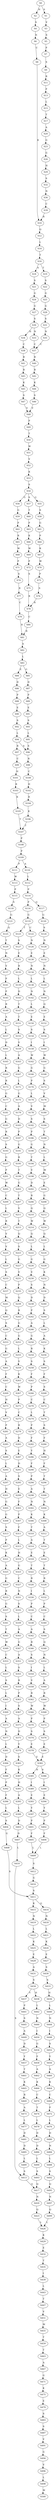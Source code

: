 strict digraph  {
	S0 -> S1 [ label = S ];
	S0 -> S2 [ label = H ];
	S1 -> S3 [ label = V ];
	S2 -> S4 [ label = S ];
	S3 -> S5 [ label = S ];
	S4 -> S6 [ label = N ];
	S5 -> S7 [ label = P ];
	S6 -> S8 [ label = C ];
	S7 -> S9 [ label = S ];
	S8 -> S10 [ label = R ];
	S9 -> S11 [ label = R ];
	S10 -> S12 [ label = Q ];
	S11 -> S13 [ label = P ];
	S12 -> S14 [ label = L ];
	S13 -> S15 [ label = L ];
	S14 -> S16 [ label = T ];
	S15 -> S17 [ label = T ];
	S16 -> S18 [ label = A ];
	S16 -> S19 [ label = T ];
	S17 -> S20 [ label = A ];
	S18 -> S21 [ label = S ];
	S19 -> S22 [ label = S ];
	S20 -> S23 [ label = G ];
	S21 -> S24 [ label = G ];
	S22 -> S25 [ label = G ];
	S23 -> S26 [ label = G ];
	S24 -> S27 [ label = G ];
	S25 -> S28 [ label = G ];
	S26 -> S29 [ label = H ];
	S27 -> S30 [ label = S ];
	S28 -> S31 [ label = S ];
	S29 -> S32 [ label = S ];
	S30 -> S33 [ label = N ];
	S30 -> S34 [ label = H ];
	S31 -> S35 [ label = N ];
	S32 -> S36 [ label = N ];
	S33 -> S37 [ label = C ];
	S34 -> S38 [ label = C ];
	S35 -> S37 [ label = C ];
	S36 -> S39 [ label = C ];
	S37 -> S40 [ label = R ];
	S38 -> S41 [ label = R ];
	S39 -> S10 [ label = R ];
	S40 -> S42 [ label = R ];
	S41 -> S43 [ label = R ];
	S42 -> S44 [ label = K ];
	S43 -> S45 [ label = K ];
	S44 -> S46 [ label = S ];
	S45 -> S47 [ label = S ];
	S46 -> S48 [ label = V ];
	S47 -> S48 [ label = V ];
	S48 -> S49 [ label = P ];
	S49 -> S50 [ label = T ];
	S50 -> S51 [ label = W ];
	S51 -> S52 [ label = V ];
	S52 -> S53 [ label = K ];
	S53 -> S54 [ label = S ];
	S54 -> S55 [ label = G ];
	S54 -> S56 [ label = G ];
	S54 -> S57 [ label = S ];
	S55 -> S58 [ label = S ];
	S56 -> S59 [ label = G ];
	S57 -> S60 [ label = T ];
	S58 -> S61 [ label = G ];
	S59 -> S62 [ label = P ];
	S60 -> S63 [ label = P ];
	S61 -> S64 [ label = P ];
	S62 -> S65 [ label = R ];
	S63 -> S66 [ label = K ];
	S64 -> S67 [ label = K ];
	S65 -> S68 [ label = W ];
	S66 -> S69 [ label = W ];
	S67 -> S70 [ label = W ];
	S68 -> S71 [ label = P ];
	S69 -> S72 [ label = P ];
	S70 -> S73 [ label = P ];
	S71 -> S74 [ label = S ];
	S72 -> S75 [ label = S ];
	S73 -> S76 [ label = S ];
	S74 -> S77 [ label = R ];
	S75 -> S78 [ label = R ];
	S76 -> S78 [ label = R ];
	S77 -> S79 [ label = C ];
	S78 -> S80 [ label = C ];
	S79 -> S81 [ label = R ];
	S80 -> S81 [ label = R ];
	S81 -> S82 [ label = A ];
	S82 -> S83 [ label = L ];
	S83 -> S84 [ label = E ];
	S83 -> S85 [ label = G ];
	S84 -> S86 [ label = D ];
	S85 -> S87 [ label = D ];
	S86 -> S88 [ label = P ];
	S87 -> S89 [ label = P ];
	S88 -> S90 [ label = E ];
	S89 -> S91 [ label = E ];
	S90 -> S92 [ label = S ];
	S91 -> S93 [ label = S ];
	S92 -> S94 [ label = L ];
	S93 -> S95 [ label = L ];
	S94 -> S96 [ label = S ];
	S94 -> S97 [ label = R ];
	S95 -> S96 [ label = S ];
	S96 -> S98 [ label = R ];
	S97 -> S99 [ label = C ];
	S98 -> S100 [ label = C ];
	S99 -> S101 [ label = H ];
	S100 -> S102 [ label = H ];
	S101 -> S103 [ label = R ];
	S102 -> S104 [ label = R ];
	S103 -> S105 [ label = K ];
	S104 -> S106 [ label = K ];
	S105 -> S107 [ label = T ];
	S106 -> S107 [ label = T ];
	S107 -> S108 [ label = P ];
	S108 -> S109 [ label = P ];
	S109 -> S110 [ label = A ];
	S109 -> S111 [ label = P ];
	S110 -> S112 [ label = L ];
	S111 -> S113 [ label = W ];
	S112 -> S114 [ label = P ];
	S113 -> S115 [ label = P ];
	S114 -> S116 [ label = P ];
	S114 -> S117 [ label = Q ];
	S115 -> S118 [ label = S ];
	S116 -> S119 [ label = G ];
	S117 -> S120 [ label = G ];
	S118 -> S121 [ label = G ];
	S119 -> S122 [ label = C ];
	S119 -> S123 [ label = T ];
	S120 -> S124 [ label = S ];
	S121 -> S125 [ label = Q ];
	S122 -> S126 [ label = N ];
	S123 -> S127 [ label = S ];
	S124 -> S128 [ label = N ];
	S125 -> S129 [ label = T ];
	S126 -> S130 [ label = E ];
	S127 -> S131 [ label = E ];
	S128 -> S132 [ label = E ];
	S129 -> S133 [ label = N ];
	S130 -> S134 [ label = N ];
	S131 -> S135 [ label = R ];
	S132 -> S136 [ label = N ];
	S133 -> S137 [ label = V ];
	S134 -> S138 [ label = L ];
	S135 -> S139 [ label = L ];
	S136 -> S140 [ label = L ];
	S137 -> S141 [ label = P ];
	S138 -> S142 [ label = N ];
	S139 -> S143 [ label = D ];
	S140 -> S144 [ label = N ];
	S141 -> S145 [ label = P ];
	S142 -> S146 [ label = L ];
	S143 -> S147 [ label = T ];
	S144 -> S148 [ label = Q ];
	S145 -> S149 [ label = R ];
	S146 -> S150 [ label = E ];
	S147 -> S151 [ label = T ];
	S148 -> S152 [ label = E ];
	S149 -> S153 [ label = A ];
	S150 -> S154 [ label = S ];
	S151 -> S155 [ label = S ];
	S152 -> S156 [ label = S ];
	S153 -> S157 [ label = L ];
	S154 -> S158 [ label = I ];
	S155 -> S159 [ label = V ];
	S156 -> S160 [ label = I ];
	S157 -> S161 [ label = D ];
	S158 -> S162 [ label = W ];
	S159 -> S163 [ label = A ];
	S160 -> S164 [ label = W ];
	S161 -> S165 [ label = L ];
	S162 -> S166 [ label = G ];
	S163 -> S167 [ label = G ];
	S164 -> S168 [ label = G ];
	S165 -> S169 [ label = R ];
	S166 -> S170 [ label = P ];
	S167 -> S171 [ label = L ];
	S168 -> S172 [ label = S ];
	S169 -> S173 [ label = R ];
	S170 -> S174 [ label = L ];
	S171 -> S175 [ label = G ];
	S172 -> S176 [ label = V ];
	S173 -> S177 [ label = G ];
	S174 -> S178 [ label = V ];
	S175 -> S179 [ label = A ];
	S176 -> S180 [ label = M ];
	S177 -> S181 [ label = C ];
	S178 -> S182 [ label = S ];
	S179 -> S183 [ label = D ];
	S180 -> S184 [ label = S ];
	S181 -> S185 [ label = G ];
	S182 -> S186 [ label = P ];
	S183 -> S187 [ label = P ];
	S184 -> S188 [ label = T ];
	S185 -> S189 [ label = R ];
	S186 -> S190 [ label = G ];
	S187 -> S191 [ label = G ];
	S188 -> S192 [ label = N ];
	S189 -> S193 [ label = S ];
	S190 -> S194 [ label = T ];
	S191 -> S195 [ label = R ];
	S192 -> S196 [ label = L ];
	S193 -> S197 [ label = G ];
	S194 -> S198 [ label = V ];
	S195 -> S199 [ label = T ];
	S196 -> S200 [ label = M ];
	S197 -> S201 [ label = P ];
	S198 -> S202 [ label = D ];
	S199 -> S203 [ label = G ];
	S200 -> S204 [ label = E ];
	S201 -> S205 [ label = W ];
	S202 -> S206 [ label = R ];
	S203 -> S207 [ label = T ];
	S204 -> S208 [ label = G ];
	S205 -> S209 [ label = C ];
	S206 -> S210 [ label = Q ];
	S207 -> S211 [ label = V ];
	S208 -> S212 [ label = Q ];
	S209 -> S213 [ label = L ];
	S210 -> S214 [ label = W ];
	S211 -> S215 [ label = T ];
	S212 -> S216 [ label = W ];
	S213 -> S217 [ label = R ];
	S214 -> S218 [ label = Q ];
	S215 -> S219 [ label = Q ];
	S216 -> S220 [ label = Q ];
	S217 -> S221 [ label = V ];
	S218 -> S222 [ label = L ];
	S219 -> S223 [ label = S ];
	S220 -> S224 [ label = L ];
	S221 -> S225 [ label = V ];
	S222 -> S226 [ label = G ];
	S223 -> S227 [ label = G ];
	S224 -> S228 [ label = G ];
	S225 -> S229 [ label = L ];
	S226 -> S230 [ label = V ];
	S227 -> S231 [ label = V ];
	S228 -> S232 [ label = K ];
	S229 -> S233 [ label = S ];
	S230 -> S234 [ label = S ];
	S231 -> S235 [ label = P ];
	S232 -> S236 [ label = N ];
	S233 -> S237 [ label = C ];
	S234 -> S238 [ label = D ];
	S235 -> S239 [ label = Q ];
	S236 -> S240 [ label = D ];
	S237 -> S241 [ label = M ];
	S238 -> S242 [ label = P ];
	S239 -> S243 [ label = R ];
	S240 -> S244 [ label = S ];
	S241 -> S245 [ label = Q ];
	S242 -> S246 [ label = A ];
	S243 -> S247 [ label = G ];
	S244 -> S248 [ label = L ];
	S245 -> S249 [ label = S ];
	S246 -> S250 [ label = G ];
	S247 -> S251 [ label = G ];
	S248 -> S252 [ label = A ];
	S249 -> S253 [ label = C ];
	S250 -> S254 [ label = R ];
	S251 -> S255 [ label = L ];
	S252 -> S256 [ label = K ];
	S253 -> S257 [ label = G ];
	S254 -> S258 [ label = S ];
	S255 -> S259 [ label = V ];
	S256 -> S260 [ label = S ];
	S257 -> S261 [ label = A ];
	S258 -> S262 [ label = F ];
	S259 -> S263 [ label = K ];
	S260 -> S264 [ label = F ];
	S261 -> S265 [ label = F ];
	S262 -> S266 [ label = P ];
	S263 -> S267 [ label = W ];
	S264 -> S268 [ label = S ];
	S265 -> S269 [ label = C ];
	S266 -> S270 [ label = C ];
	S267 -> S271 [ label = P ];
	S268 -> S272 [ label = C ];
	S269 -> S273 [ label = H ];
	S270 -> S274 [ label = L ];
	S271 -> S275 [ label = C ];
	S272 -> S276 [ label = T ];
	S273 -> S277 [ label = V ];
	S274 -> S278 [ label = P ];
	S275 -> S279 [ label = R ];
	S276 -> S280 [ label = S ];
	S277 -> S281 [ label = P ];
	S278 -> S282 [ label = F ];
	S279 -> S283 [ label = D ];
	S280 -> S284 [ label = F ];
	S281 -> S285 [ label = A ];
	S282 -> S286 [ label = Y ];
	S283 -> S287 [ label = E ];
	S284 -> S288 [ label = H ];
	S285 -> S289 [ label = S ];
	S286 -> S290 [ label = F ];
	S287 -> S291 [ label = D ];
	S288 -> S292 [ label = F ];
	S289 -> S293 [ label = L ];
	S290 -> S294 [ label = P ];
	S291 -> S295 [ label = S ];
	S292 -> S296 [ label = T ];
	S293 -> S297 [ label = A ];
	S294 -> S298 [ label = A ];
	S295 -> S299 [ label = E ];
	S296 -> S300 [ label = T ];
	S297 -> S301 [ label = H ];
	S298 -> S302 [ label = N ];
	S299 -> S303 [ label = F ];
	S300 -> S304 [ label = N ];
	S301 -> S305 [ label = G ];
	S302 -> S306 [ label = K ];
	S303 -> S307 [ label = P ];
	S304 -> S308 [ label = K ];
	S305 -> S309 [ label = G ];
	S306 -> S310 [ label = T ];
	S307 -> S311 [ label = F ];
	S308 -> S312 [ label = A ];
	S309 -> S313 [ label = S ];
	S310 -> S314 [ label = A ];
	S311 -> S315 [ label = L ];
	S312 -> S316 [ label = T ];
	S313 -> S317 [ label = P ];
	S314 -> S318 [ label = E ];
	S315 -> S319 [ label = H ];
	S316 -> S320 [ label = E ];
	S317 -> S321 [ label = K ];
	S318 -> S322 [ label = T ];
	S319 -> S323 [ label = G ];
	S320 -> S324 [ label = T ];
	S321 -> S325 [ label = A ];
	S322 -> S326 [ label = R ];
	S323 -> S327 [ label = C ];
	S324 -> S328 [ label = R ];
	S325 -> S329 [ label = G ];
	S326 -> S330 [ label = I ];
	S327 -> S331 [ label = N ];
	S328 -> S332 [ label = L ];
	S329 -> S333 [ label = R ];
	S330 -> S334 [ label = P ];
	S331 -> S335 [ label = S ];
	S332 -> S336 [ label = P ];
	S333 -> S337 [ label = G ];
	S334 -> S338 [ label = C ];
	S335 -> S339 [ label = L ];
	S336 -> S340 [ label = C ];
	S337 -> S341 [ label = S ];
	S338 -> S342 [ label = A ];
	S339 -> S343 [ label = A ];
	S340 -> S344 [ label = S ];
	S341 -> S345 [ label = T ];
	S342 -> S346 [ label = R ];
	S343 -> S347 [ label = G ];
	S344 -> S348 [ label = Q ];
	S345 -> S349 [ label = W ];
	S346 -> S350 [ label = S ];
	S347 -> S351 [ label = A ];
	S348 -> S352 [ label = N ];
	S349 -> S353 [ label = C ];
	S350 -> S354 [ label = I ];
	S351 -> S355 [ label = S ];
	S352 -> S356 [ label = L ];
	S353 -> S357 [ label = L ];
	S354 -> S358 [ label = V ];
	S355 -> S359 [ label = R ];
	S356 -> S360 [ label = A ];
	S357 -> S361 [ label = S ];
	S358 -> S362 [ label = R ];
	S359 -> S363 [ label = P ];
	S360 -> S364 [ label = R ];
	S361 -> S365 [ label = L ];
	S362 -> S366 [ label = W ];
	S363 -> S367 [ label = S ];
	S364 -> S368 [ label = W ];
	S365 -> S369 [ label = I ];
	S366 -> S370 [ label = P ];
	S367 -> S371 [ label = A ];
	S368 -> S372 [ label = P ];
	S369 -> S373 [ label = A ];
	S370 -> S374 [ label = S ];
	S371 -> S375 [ label = D ];
	S372 -> S376 [ label = S ];
	S373 -> S377 [ label = N ];
	S374 -> S378 [ label = E ];
	S375 -> S379 [ label = Y ];
	S376 -> S380 [ label = E ];
	S377 -> S381 [ label = L ];
	S378 -> S382 [ label = E ];
	S379 -> S383 [ label = S ];
	S380 -> S382 [ label = E ];
	S381 -> S384 [ label = D ];
	S382 -> S385 [ label = H ];
	S382 -> S386 [ label = S ];
	S383 -> S387 [ label = K ];
	S384 -> S388 [ label = F ];
	S385 -> S389 [ label = I ];
	S386 -> S390 [ label = I ];
	S387 -> S391 [ label = H ];
	S388 -> S392 [ label = P ];
	S389 -> S393 [ label = E ];
	S390 -> S394 [ label = E ];
	S391 -> S395 [ label = A ];
	S392 -> S396 [ label = F ];
	S393 -> S397 [ label = Y ];
	S394 -> S398 [ label = Y ];
	S395 -> S399 [ label = L ];
	S396 -> S400 [ label = L ];
	S397 -> S401 [ label = P ];
	S398 -> S402 [ label = P ];
	S399 -> S403 [ label = D ];
	S400 -> S404 [ label = S ];
	S401 -> S405 [ label = F ];
	S402 -> S406 [ label = F ];
	S403 -> S407 [ label = D ];
	S404 -> S408 [ label = G ];
	S405 -> S409 [ label = L ];
	S406 -> S409 [ label = L ];
	S407 -> S410 [ label = L ];
	S408 -> S411 [ label = S ];
	S409 -> S412 [ label = S ];
	S410 -> S413 [ label = S ];
	S411 -> S414 [ label = Q ];
	S411 -> S415 [ label = K ];
	S412 -> S416 [ label = G ];
	S413 -> S417 [ label = Q ];
	S414 -> S418 [ label = N ];
	S415 -> S419 [ label = N ];
	S416 -> S411 [ label = S ];
	S417 -> S420 [ label = N ];
	S418 -> S421 [ label = L ];
	S419 -> S422 [ label = L ];
	S420 -> S423 [ label = Q ];
	S421 -> S424 [ label = K ];
	S422 -> S425 [ label = K ];
	S423 -> S426 [ label = L ];
	S424 -> S427 [ label = E ];
	S425 -> S428 [ label = E ];
	S426 -> S429 [ label = K ];
	S427 -> S430 [ label = S ];
	S428 -> S431 [ label = A ];
	S429 -> S432 [ label = E ];
	S430 -> S433 [ label = S ];
	S431 -> S434 [ label = S ];
	S432 -> S435 [ label = T ];
	S433 -> S436 [ label = H ];
	S434 -> S437 [ label = Y ];
	S434 -> S438 [ label = H ];
	S435 -> S439 [ label = I ];
	S436 -> S440 [ label = L ];
	S437 -> S441 [ label = P ];
	S438 -> S442 [ label = L ];
	S439 -> S443 [ label = L ];
	S440 -> S444 [ label = N ];
	S441 -> S445 [ label = S ];
	S442 -> S446 [ label = N ];
	S443 -> S447 [ label = T ];
	S444 -> S448 [ label = I ];
	S445 -> S449 [ label = A ];
	S446 -> S450 [ label = I ];
	S447 -> S451 [ label = V ];
	S448 -> S452 [ label = S ];
	S449 -> S453 [ label = D ];
	S450 -> S454 [ label = G ];
	S451 -> S455 [ label = M ];
	S452 -> S456 [ label = Y ];
	S453 -> S457 [ label = Y ];
	S454 -> S458 [ label = F ];
	S455 -> S459 [ label = T ];
	S456 -> S460 [ label = A ];
	S457 -> S461 [ label = T ];
	S458 -> S462 [ label = A ];
	S459 -> S463 [ label = T ];
	S460 -> S464 [ label = K ];
	S461 -> S465 [ label = K ];
	S462 -> S466 [ label = K ];
	S463 -> S467 [ label = A ];
	S464 -> S468 [ label = C ];
	S465 -> S469 [ label = R ];
	S466 -> S470 [ label = C ];
	S467 -> S471 [ label = G ];
	S468 -> S472 [ label = P ];
	S469 -> S473 [ label = A ];
	S470 -> S474 [ label = T ];
	S471 -> S475 [ label = K ];
	S472 -> S476 [ label = L ];
	S473 -> S477 [ label = L ];
	S474 -> S478 [ label = L ];
	S475 -> S479 [ label = E ];
	S476 -> S480 [ label = D ];
	S477 -> S481 [ label = D ];
	S478 -> S482 [ label = D ];
	S479 -> S483 [ label = S ];
	S480 -> S484 [ label = N ];
	S481 -> S485 [ label = D ];
	S482 -> S486 [ label = D ];
	S483 -> S487 [ label = S ];
	S484 -> S488 [ label = L ];
	S485 -> S489 [ label = L ];
	S486 -> S490 [ label = L ];
	S487 -> S491 [ label = V ];
	S488 -> S492 [ label = S ];
	S489 -> S413 [ label = S ];
	S490 -> S493 [ label = S ];
	S491 -> S494 [ label = G ];
	S492 -> S495 [ label = Q ];
	S493 -> S417 [ label = Q ];
	S494 -> S496 [ label = V ];
	S495 -> S497 [ label = N ];
	S496 -> S498 [ label = L ];
	S497 -> S499 [ label = Q ];
	S498 -> S500 [ label = M ];
	S499 -> S426 [ label = L ];
}
